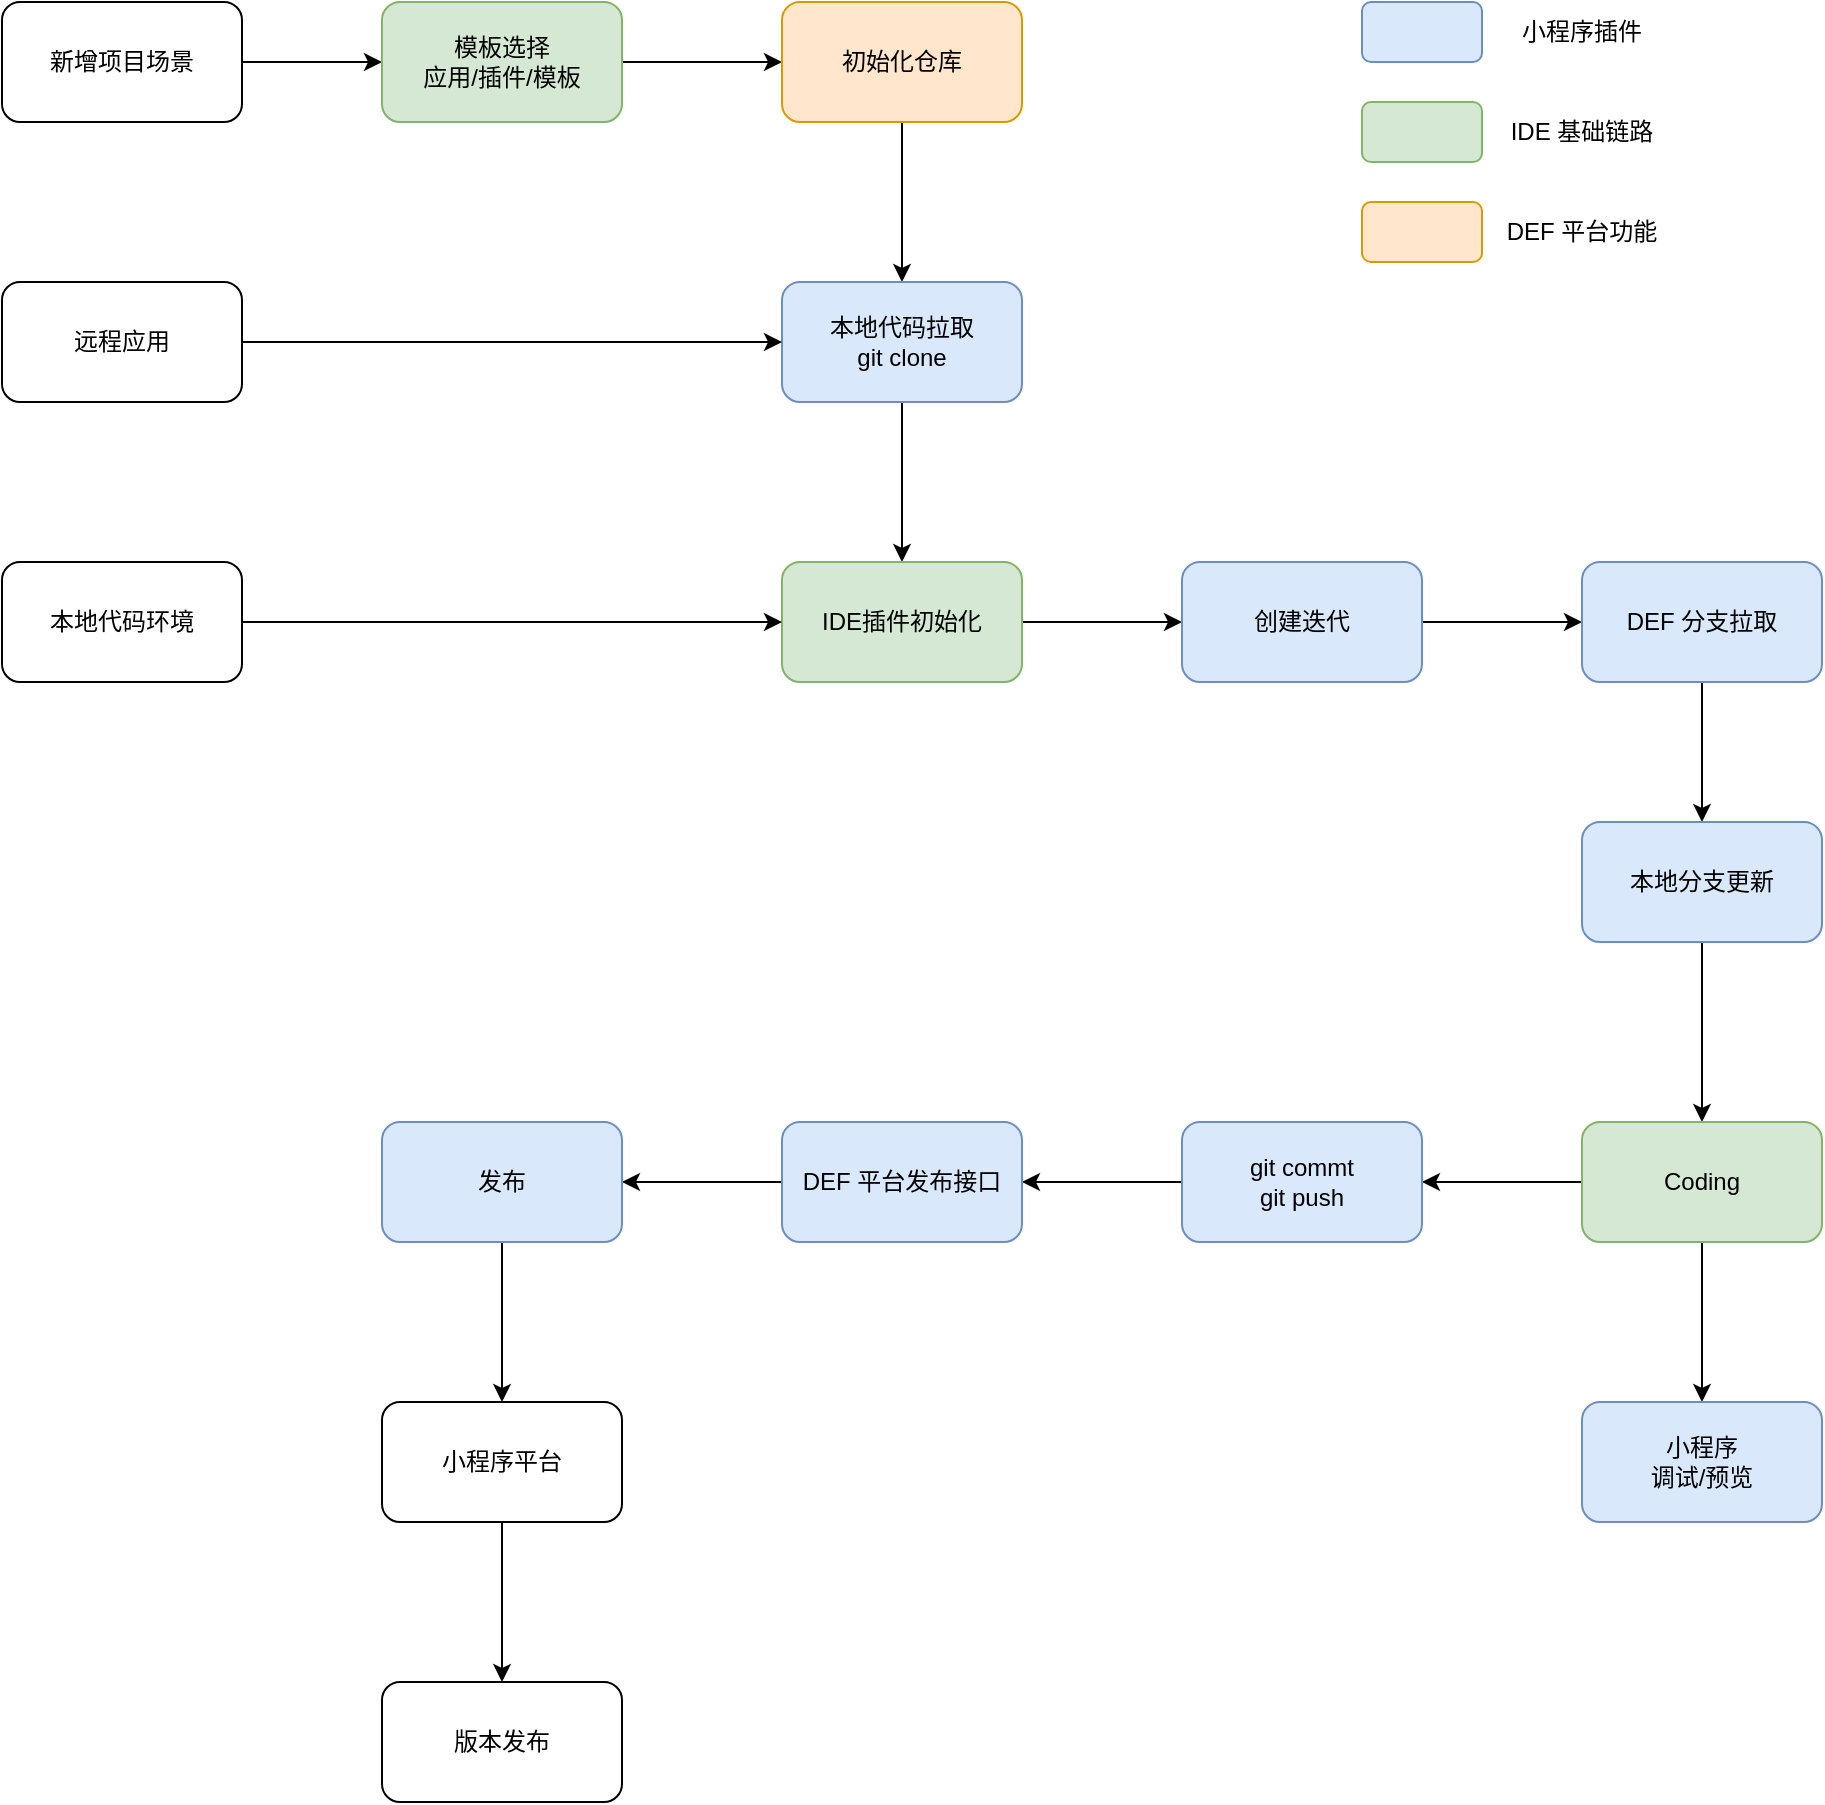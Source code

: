<mxfile version="12.4.3" type="github" pages="1">
  <diagram id="OukYyGV7zcDMUsTD226A" name="第 1 页">
    <mxGraphModel dx="2852" dy="1606" grid="1" gridSize="10" guides="1" tooltips="1" connect="1" arrows="1" fold="1" page="1" pageScale="1" pageWidth="2339" pageHeight="3300" math="0" shadow="0">
      <root>
        <mxCell id="0"/>
        <mxCell id="1" parent="0"/>
        <mxCell id="z5kMd6_473vXCsXjWjBx-3" value="" style="edgeStyle=orthogonalEdgeStyle;rounded=0;orthogonalLoop=1;jettySize=auto;html=1;" edge="1" parent="1" source="z5kMd6_473vXCsXjWjBx-1" target="z5kMd6_473vXCsXjWjBx-2">
          <mxGeometry relative="1" as="geometry"/>
        </mxCell>
        <mxCell id="z5kMd6_473vXCsXjWjBx-1" value="新增项目场景" style="rounded=1;whiteSpace=wrap;html=1;" vertex="1" parent="1">
          <mxGeometry x="40" y="140" width="120" height="60" as="geometry"/>
        </mxCell>
        <mxCell id="z5kMd6_473vXCsXjWjBx-5" value="" style="edgeStyle=orthogonalEdgeStyle;rounded=0;orthogonalLoop=1;jettySize=auto;html=1;" edge="1" parent="1" source="z5kMd6_473vXCsXjWjBx-2" target="z5kMd6_473vXCsXjWjBx-4">
          <mxGeometry relative="1" as="geometry"/>
        </mxCell>
        <mxCell id="z5kMd6_473vXCsXjWjBx-2" value="模板选择&lt;br&gt;应用/插件/模板" style="rounded=1;whiteSpace=wrap;html=1;fillColor=#d5e8d4;strokeColor=#82b366;" vertex="1" parent="1">
          <mxGeometry x="230" y="140" width="120" height="60" as="geometry"/>
        </mxCell>
        <mxCell id="z5kMd6_473vXCsXjWjBx-7" value="" style="edgeStyle=orthogonalEdgeStyle;rounded=0;orthogonalLoop=1;jettySize=auto;html=1;" edge="1" parent="1" source="z5kMd6_473vXCsXjWjBx-4" target="z5kMd6_473vXCsXjWjBx-6">
          <mxGeometry relative="1" as="geometry"/>
        </mxCell>
        <mxCell id="z5kMd6_473vXCsXjWjBx-4" value="初始化仓库" style="rounded=1;whiteSpace=wrap;html=1;fillColor=#ffe6cc;strokeColor=#d79b00;" vertex="1" parent="1">
          <mxGeometry x="430" y="140" width="120" height="60" as="geometry"/>
        </mxCell>
        <mxCell id="z5kMd6_473vXCsXjWjBx-9" value="" style="edgeStyle=orthogonalEdgeStyle;rounded=0;orthogonalLoop=1;jettySize=auto;html=1;" edge="1" parent="1" source="z5kMd6_473vXCsXjWjBx-6" target="z5kMd6_473vXCsXjWjBx-8">
          <mxGeometry relative="1" as="geometry"/>
        </mxCell>
        <mxCell id="z5kMd6_473vXCsXjWjBx-6" value="本地代码拉取&lt;br&gt;git clone" style="rounded=1;whiteSpace=wrap;html=1;fillColor=#dae8fc;strokeColor=#6c8ebf;" vertex="1" parent="1">
          <mxGeometry x="430" y="280" width="120" height="60" as="geometry"/>
        </mxCell>
        <mxCell id="z5kMd6_473vXCsXjWjBx-11" value="" style="edgeStyle=orthogonalEdgeStyle;rounded=0;orthogonalLoop=1;jettySize=auto;html=1;" edge="1" parent="1" source="z5kMd6_473vXCsXjWjBx-8" target="z5kMd6_473vXCsXjWjBx-10">
          <mxGeometry relative="1" as="geometry"/>
        </mxCell>
        <mxCell id="z5kMd6_473vXCsXjWjBx-8" value="IDE插件初始化" style="rounded=1;whiteSpace=wrap;html=1;fillColor=#d5e8d4;strokeColor=#82b366;" vertex="1" parent="1">
          <mxGeometry x="430" y="420" width="120" height="60" as="geometry"/>
        </mxCell>
        <mxCell id="z5kMd6_473vXCsXjWjBx-13" value="" style="edgeStyle=orthogonalEdgeStyle;rounded=0;orthogonalLoop=1;jettySize=auto;html=1;" edge="1" parent="1" source="z5kMd6_473vXCsXjWjBx-10" target="z5kMd6_473vXCsXjWjBx-12">
          <mxGeometry relative="1" as="geometry"/>
        </mxCell>
        <mxCell id="z5kMd6_473vXCsXjWjBx-10" value="创建迭代" style="rounded=1;whiteSpace=wrap;html=1;fillColor=#dae8fc;strokeColor=#6c8ebf;" vertex="1" parent="1">
          <mxGeometry x="630" y="420" width="120" height="60" as="geometry"/>
        </mxCell>
        <mxCell id="z5kMd6_473vXCsXjWjBx-15" value="" style="edgeStyle=orthogonalEdgeStyle;rounded=0;orthogonalLoop=1;jettySize=auto;html=1;" edge="1" parent="1" source="z5kMd6_473vXCsXjWjBx-12" target="z5kMd6_473vXCsXjWjBx-14">
          <mxGeometry relative="1" as="geometry"/>
        </mxCell>
        <mxCell id="z5kMd6_473vXCsXjWjBx-12" value="DEF 分支拉取" style="rounded=1;whiteSpace=wrap;html=1;fillColor=#dae8fc;strokeColor=#6c8ebf;" vertex="1" parent="1">
          <mxGeometry x="830" y="420" width="120" height="60" as="geometry"/>
        </mxCell>
        <mxCell id="z5kMd6_473vXCsXjWjBx-17" value="" style="edgeStyle=orthogonalEdgeStyle;rounded=0;orthogonalLoop=1;jettySize=auto;html=1;" edge="1" parent="1" source="z5kMd6_473vXCsXjWjBx-14" target="z5kMd6_473vXCsXjWjBx-16">
          <mxGeometry relative="1" as="geometry"/>
        </mxCell>
        <mxCell id="z5kMd6_473vXCsXjWjBx-14" value="本地分支更新" style="rounded=1;whiteSpace=wrap;html=1;fillColor=#dae8fc;strokeColor=#6c8ebf;" vertex="1" parent="1">
          <mxGeometry x="830" y="550" width="120" height="60" as="geometry"/>
        </mxCell>
        <mxCell id="z5kMd6_473vXCsXjWjBx-19" value="" style="edgeStyle=orthogonalEdgeStyle;rounded=0;orthogonalLoop=1;jettySize=auto;html=1;" edge="1" parent="1" source="z5kMd6_473vXCsXjWjBx-16" target="z5kMd6_473vXCsXjWjBx-18">
          <mxGeometry relative="1" as="geometry"/>
        </mxCell>
        <mxCell id="z5kMd6_473vXCsXjWjBx-21" value="" style="edgeStyle=orthogonalEdgeStyle;rounded=0;orthogonalLoop=1;jettySize=auto;html=1;" edge="1" parent="1" source="z5kMd6_473vXCsXjWjBx-16" target="z5kMd6_473vXCsXjWjBx-20">
          <mxGeometry relative="1" as="geometry"/>
        </mxCell>
        <mxCell id="z5kMd6_473vXCsXjWjBx-16" value="Coding" style="rounded=1;whiteSpace=wrap;html=1;fillColor=#d5e8d4;strokeColor=#82b366;" vertex="1" parent="1">
          <mxGeometry x="830" y="700" width="120" height="60" as="geometry"/>
        </mxCell>
        <mxCell id="z5kMd6_473vXCsXjWjBx-31" value="" style="edgeStyle=orthogonalEdgeStyle;rounded=0;orthogonalLoop=1;jettySize=auto;html=1;" edge="1" parent="1" source="z5kMd6_473vXCsXjWjBx-20" target="z5kMd6_473vXCsXjWjBx-30">
          <mxGeometry relative="1" as="geometry"/>
        </mxCell>
        <mxCell id="z5kMd6_473vXCsXjWjBx-20" value="git commt&lt;br&gt;git push" style="rounded=1;whiteSpace=wrap;html=1;fillColor=#dae8fc;strokeColor=#6c8ebf;" vertex="1" parent="1">
          <mxGeometry x="630" y="700" width="120" height="60" as="geometry"/>
        </mxCell>
        <mxCell id="z5kMd6_473vXCsXjWjBx-37" style="edgeStyle=orthogonalEdgeStyle;rounded=0;orthogonalLoop=1;jettySize=auto;html=1;" edge="1" parent="1" source="z5kMd6_473vXCsXjWjBx-30" target="z5kMd6_473vXCsXjWjBx-22">
          <mxGeometry relative="1" as="geometry"/>
        </mxCell>
        <mxCell id="z5kMd6_473vXCsXjWjBx-30" value="DEF 平台发布接口" style="rounded=1;whiteSpace=wrap;html=1;fillColor=#dae8fc;strokeColor=#6c8ebf;" vertex="1" parent="1">
          <mxGeometry x="430" y="700" width="120" height="60" as="geometry"/>
        </mxCell>
        <mxCell id="z5kMd6_473vXCsXjWjBx-34" value="" style="edgeStyle=orthogonalEdgeStyle;rounded=0;orthogonalLoop=1;jettySize=auto;html=1;" edge="1" parent="1" source="z5kMd6_473vXCsXjWjBx-22" target="z5kMd6_473vXCsXjWjBx-33">
          <mxGeometry relative="1" as="geometry"/>
        </mxCell>
        <mxCell id="z5kMd6_473vXCsXjWjBx-22" value="发布" style="rounded=1;whiteSpace=wrap;html=1;fillColor=#dae8fc;strokeColor=#6c8ebf;" vertex="1" parent="1">
          <mxGeometry x="230" y="700" width="120" height="60" as="geometry"/>
        </mxCell>
        <mxCell id="z5kMd6_473vXCsXjWjBx-36" value="" style="edgeStyle=orthogonalEdgeStyle;rounded=0;orthogonalLoop=1;jettySize=auto;html=1;" edge="1" parent="1" source="z5kMd6_473vXCsXjWjBx-33" target="z5kMd6_473vXCsXjWjBx-35">
          <mxGeometry relative="1" as="geometry"/>
        </mxCell>
        <mxCell id="z5kMd6_473vXCsXjWjBx-33" value="小程序平台" style="rounded=1;whiteSpace=wrap;html=1;" vertex="1" parent="1">
          <mxGeometry x="230" y="840" width="120" height="60" as="geometry"/>
        </mxCell>
        <mxCell id="z5kMd6_473vXCsXjWjBx-35" value="版本发布" style="rounded=1;whiteSpace=wrap;html=1;" vertex="1" parent="1">
          <mxGeometry x="230" y="980" width="120" height="60" as="geometry"/>
        </mxCell>
        <mxCell id="z5kMd6_473vXCsXjWjBx-18" value="小程序&lt;br&gt;调试/预览" style="rounded=1;whiteSpace=wrap;html=1;fillColor=#dae8fc;strokeColor=#6c8ebf;" vertex="1" parent="1">
          <mxGeometry x="830" y="840" width="120" height="60" as="geometry"/>
        </mxCell>
        <mxCell id="z5kMd6_473vXCsXjWjBx-25" style="edgeStyle=orthogonalEdgeStyle;rounded=0;orthogonalLoop=1;jettySize=auto;html=1;" edge="1" parent="1" source="z5kMd6_473vXCsXjWjBx-24" target="z5kMd6_473vXCsXjWjBx-8">
          <mxGeometry relative="1" as="geometry"/>
        </mxCell>
        <mxCell id="z5kMd6_473vXCsXjWjBx-24" value="本地代码环境" style="rounded=1;whiteSpace=wrap;html=1;" vertex="1" parent="1">
          <mxGeometry x="40" y="420" width="120" height="60" as="geometry"/>
        </mxCell>
        <mxCell id="z5kMd6_473vXCsXjWjBx-29" style="edgeStyle=orthogonalEdgeStyle;rounded=0;orthogonalLoop=1;jettySize=auto;html=1;" edge="1" parent="1" source="z5kMd6_473vXCsXjWjBx-26" target="z5kMd6_473vXCsXjWjBx-6">
          <mxGeometry relative="1" as="geometry"/>
        </mxCell>
        <mxCell id="z5kMd6_473vXCsXjWjBx-26" value="远程应用" style="rounded=1;whiteSpace=wrap;html=1;" vertex="1" parent="1">
          <mxGeometry x="40" y="280" width="120" height="60" as="geometry"/>
        </mxCell>
        <mxCell id="z5kMd6_473vXCsXjWjBx-47" value="" style="group" vertex="1" connectable="0" parent="1">
          <mxGeometry x="720" y="140" width="150" height="130" as="geometry"/>
        </mxCell>
        <mxCell id="z5kMd6_473vXCsXjWjBx-40" value="" style="group" vertex="1" connectable="0" parent="z5kMd6_473vXCsXjWjBx-47">
          <mxGeometry width="150" height="30" as="geometry"/>
        </mxCell>
        <mxCell id="z5kMd6_473vXCsXjWjBx-38" value="" style="rounded=1;whiteSpace=wrap;html=1;fillColor=#dae8fc;strokeColor=#6c8ebf;" vertex="1" parent="z5kMd6_473vXCsXjWjBx-40">
          <mxGeometry width="60" height="30" as="geometry"/>
        </mxCell>
        <mxCell id="z5kMd6_473vXCsXjWjBx-39" value="小程序插件" style="text;html=1;strokeColor=none;fillColor=none;align=center;verticalAlign=middle;whiteSpace=wrap;rounded=0;" vertex="1" parent="z5kMd6_473vXCsXjWjBx-40">
          <mxGeometry x="70" y="5" width="80" height="20" as="geometry"/>
        </mxCell>
        <mxCell id="z5kMd6_473vXCsXjWjBx-41" value="" style="group" vertex="1" connectable="0" parent="z5kMd6_473vXCsXjWjBx-47">
          <mxGeometry y="50" width="150" height="30" as="geometry"/>
        </mxCell>
        <mxCell id="z5kMd6_473vXCsXjWjBx-42" value="" style="rounded=1;whiteSpace=wrap;html=1;fillColor=#d5e8d4;strokeColor=#82b366;" vertex="1" parent="z5kMd6_473vXCsXjWjBx-41">
          <mxGeometry width="60" height="30" as="geometry"/>
        </mxCell>
        <mxCell id="z5kMd6_473vXCsXjWjBx-43" value="IDE 基础链路" style="text;html=1;strokeColor=none;fillColor=none;align=center;verticalAlign=middle;whiteSpace=wrap;rounded=0;" vertex="1" parent="z5kMd6_473vXCsXjWjBx-41">
          <mxGeometry x="70" y="5" width="80" height="20" as="geometry"/>
        </mxCell>
        <mxCell id="z5kMd6_473vXCsXjWjBx-44" value="" style="group" vertex="1" connectable="0" parent="z5kMd6_473vXCsXjWjBx-47">
          <mxGeometry y="100" width="150" height="30" as="geometry"/>
        </mxCell>
        <mxCell id="z5kMd6_473vXCsXjWjBx-45" value="" style="rounded=1;whiteSpace=wrap;html=1;fillColor=#ffe6cc;strokeColor=#d79b00;" vertex="1" parent="z5kMd6_473vXCsXjWjBx-44">
          <mxGeometry width="60" height="30" as="geometry"/>
        </mxCell>
        <mxCell id="z5kMd6_473vXCsXjWjBx-46" value="DEF 平台功能" style="text;html=1;strokeColor=none;fillColor=none;align=center;verticalAlign=middle;whiteSpace=wrap;rounded=0;" vertex="1" parent="z5kMd6_473vXCsXjWjBx-44">
          <mxGeometry x="70" y="5" width="80" height="20" as="geometry"/>
        </mxCell>
      </root>
    </mxGraphModel>
  </diagram>
</mxfile>
